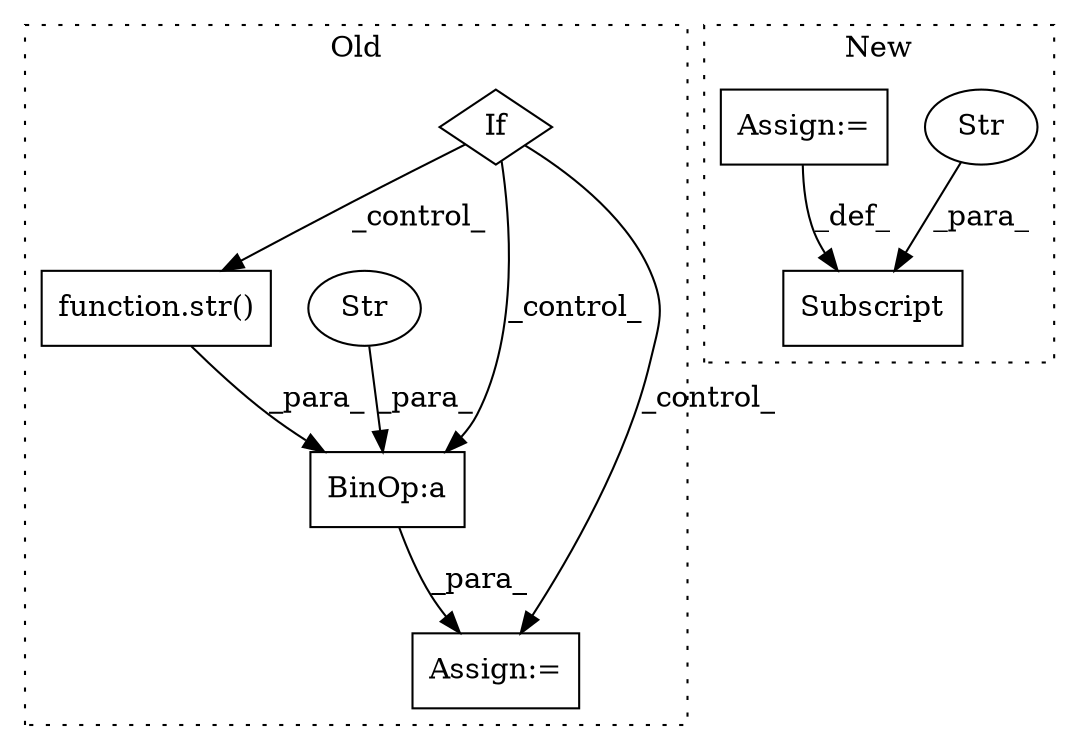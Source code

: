 digraph G {
subgraph cluster0 {
1 [label="function.str()" a="75" s="2676,2690" l="4,1" shape="box"];
4 [label="Assign:=" a="68" s="2665" l="3" shape="box"];
5 [label="If" a="96" s="2559" l="3" shape="diamond"];
6 [label="BinOp:a" a="82" s="2673" l="21" shape="box"];
7 [label="Str" a="66" s="2694" l="4" shape="ellipse"];
label = "Old";
style="dotted";
}
subgraph cluster1 {
2 [label="Subscript" a="63" s="1504,0" l="15,0" shape="box"];
3 [label="Str" a="66" s="1512" l="6" shape="ellipse"];
8 [label="Assign:=" a="68" s="1519" l="3" shape="box"];
label = "New";
style="dotted";
}
1 -> 6 [label="_para_"];
3 -> 2 [label="_para_"];
5 -> 4 [label="_control_"];
5 -> 6 [label="_control_"];
5 -> 1 [label="_control_"];
6 -> 4 [label="_para_"];
7 -> 6 [label="_para_"];
8 -> 2 [label="_def_"];
}